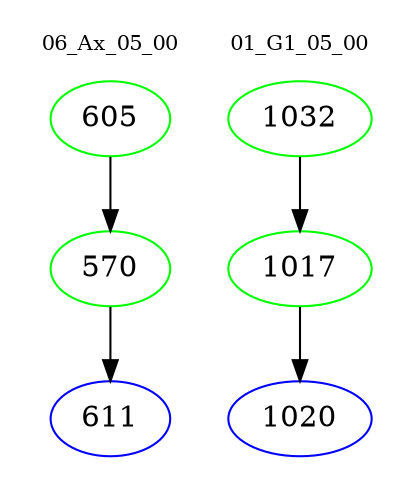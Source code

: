 digraph{
subgraph cluster_0 {
color = white
label = "06_Ax_05_00";
fontsize=10;
T0_605 [label="605", color="green"]
T0_605 -> T0_570 [color="black"]
T0_570 [label="570", color="green"]
T0_570 -> T0_611 [color="black"]
T0_611 [label="611", color="blue"]
}
subgraph cluster_1 {
color = white
label = "01_G1_05_00";
fontsize=10;
T1_1032 [label="1032", color="green"]
T1_1032 -> T1_1017 [color="black"]
T1_1017 [label="1017", color="green"]
T1_1017 -> T1_1020 [color="black"]
T1_1020 [label="1020", color="blue"]
}
}
